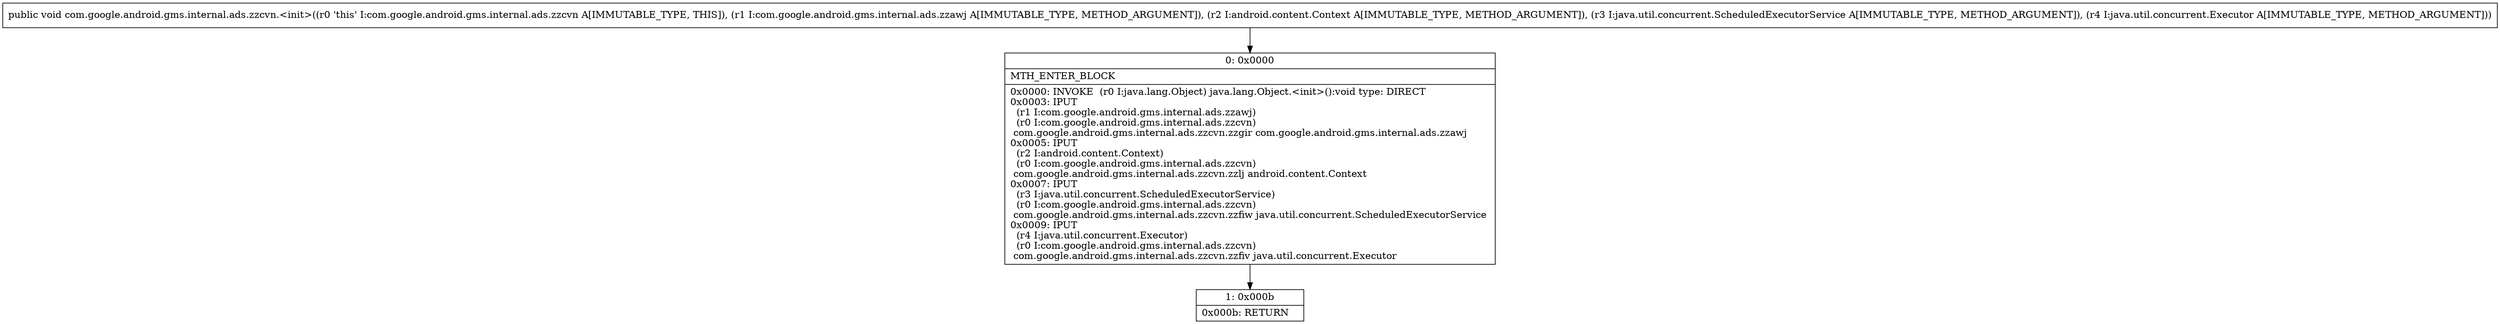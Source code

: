 digraph "CFG forcom.google.android.gms.internal.ads.zzcvn.\<init\>(Lcom\/google\/android\/gms\/internal\/ads\/zzawj;Landroid\/content\/Context;Ljava\/util\/concurrent\/ScheduledExecutorService;Ljava\/util\/concurrent\/Executor;)V" {
Node_0 [shape=record,label="{0\:\ 0x0000|MTH_ENTER_BLOCK\l|0x0000: INVOKE  (r0 I:java.lang.Object) java.lang.Object.\<init\>():void type: DIRECT \l0x0003: IPUT  \l  (r1 I:com.google.android.gms.internal.ads.zzawj)\l  (r0 I:com.google.android.gms.internal.ads.zzcvn)\l com.google.android.gms.internal.ads.zzcvn.zzgir com.google.android.gms.internal.ads.zzawj \l0x0005: IPUT  \l  (r2 I:android.content.Context)\l  (r0 I:com.google.android.gms.internal.ads.zzcvn)\l com.google.android.gms.internal.ads.zzcvn.zzlj android.content.Context \l0x0007: IPUT  \l  (r3 I:java.util.concurrent.ScheduledExecutorService)\l  (r0 I:com.google.android.gms.internal.ads.zzcvn)\l com.google.android.gms.internal.ads.zzcvn.zzfiw java.util.concurrent.ScheduledExecutorService \l0x0009: IPUT  \l  (r4 I:java.util.concurrent.Executor)\l  (r0 I:com.google.android.gms.internal.ads.zzcvn)\l com.google.android.gms.internal.ads.zzcvn.zzfiv java.util.concurrent.Executor \l}"];
Node_1 [shape=record,label="{1\:\ 0x000b|0x000b: RETURN   \l}"];
MethodNode[shape=record,label="{public void com.google.android.gms.internal.ads.zzcvn.\<init\>((r0 'this' I:com.google.android.gms.internal.ads.zzcvn A[IMMUTABLE_TYPE, THIS]), (r1 I:com.google.android.gms.internal.ads.zzawj A[IMMUTABLE_TYPE, METHOD_ARGUMENT]), (r2 I:android.content.Context A[IMMUTABLE_TYPE, METHOD_ARGUMENT]), (r3 I:java.util.concurrent.ScheduledExecutorService A[IMMUTABLE_TYPE, METHOD_ARGUMENT]), (r4 I:java.util.concurrent.Executor A[IMMUTABLE_TYPE, METHOD_ARGUMENT])) }"];
MethodNode -> Node_0;
Node_0 -> Node_1;
}

